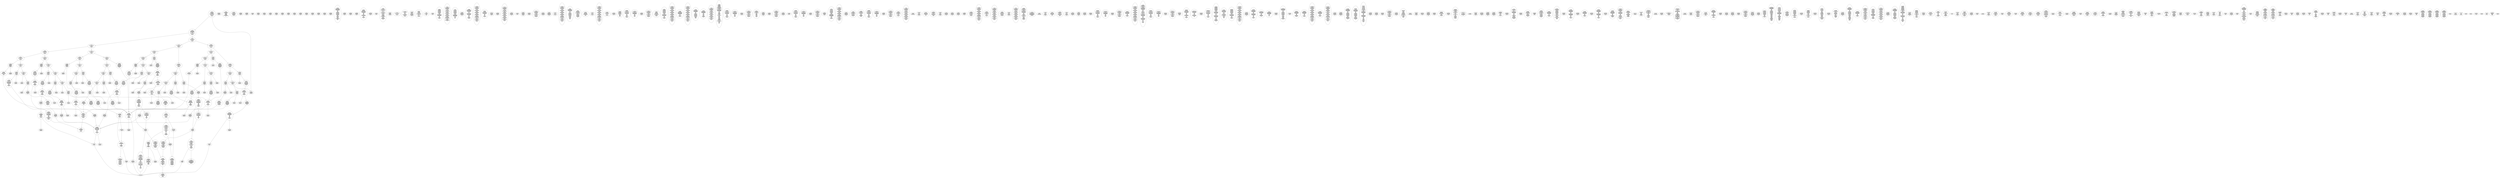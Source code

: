 /* Generated by GvGen v.1.0 (https://www.github.com/stricaud/gvgen) */

digraph G {
compound=true;
   node1 [label="[anywhere]"];
   node2 [label="# 0x0
PUSHX Data
PUSHX Data
MSTORE
PUSHX LogicData
CALLDATASIZE
LT
PUSHX Data
JUMPI
"];
   node3 [label="# 0xd
PUSHX Data
CALLDATALOAD
PUSHX BitData
SHR
PUSHX LogicData
GT
PUSHX Data
JUMPI
"];
   node4 [label="# 0x1e
PUSHX LogicData
GT
PUSHX Data
JUMPI
"];
   node5 [label="# 0x29
PUSHX LogicData
GT
PUSHX Data
JUMPI
"];
   node6 [label="# 0x34
PUSHX LogicData
EQ
PUSHX Data
JUMPI
"];
   node7 [label="# 0x3f
PUSHX LogicData
EQ
PUSHX Data
JUMPI
"];
   node8 [label="# 0x4a
PUSHX LogicData
EQ
PUSHX Data
JUMPI
"];
   node9 [label="# 0x55
PUSHX LogicData
EQ
PUSHX Data
JUMPI
"];
   node10 [label="# 0x60
PUSHX Data
REVERT
"];
   node11 [label="# 0x64
JUMPDEST
PUSHX LogicData
EQ
PUSHX Data
JUMPI
"];
   node12 [label="# 0x70
PUSHX LogicData
EQ
PUSHX Data
JUMPI
"];
   node13 [label="# 0x7b
PUSHX LogicData
EQ
PUSHX Data
JUMPI
"];
   node14 [label="# 0x86
PUSHX Data
REVERT
"];
   node15 [label="# 0x8a
JUMPDEST
PUSHX LogicData
GT
PUSHX Data
JUMPI
"];
   node16 [label="# 0x96
PUSHX LogicData
EQ
PUSHX Data
JUMPI
"];
   node17 [label="# 0xa1
PUSHX LogicData
EQ
PUSHX Data
JUMPI
"];
   node18 [label="# 0xac
PUSHX LogicData
EQ
PUSHX Data
JUMPI
"];
   node19 [label="# 0xb7
PUSHX LogicData
EQ
PUSHX Data
JUMPI
"];
   node20 [label="# 0xc2
PUSHX Data
REVERT
"];
   node21 [label="# 0xc6
JUMPDEST
PUSHX LogicData
EQ
PUSHX Data
JUMPI
"];
   node22 [label="# 0xd2
PUSHX LogicData
EQ
PUSHX Data
JUMPI
"];
   node23 [label="# 0xdd
PUSHX LogicData
EQ
PUSHX Data
JUMPI
"];
   node24 [label="# 0xe8
PUSHX Data
REVERT
"];
   node25 [label="# 0xec
JUMPDEST
PUSHX LogicData
GT
PUSHX Data
JUMPI
"];
   node26 [label="# 0xf8
PUSHX LogicData
GT
PUSHX Data
JUMPI
"];
   node27 [label="# 0x103
PUSHX LogicData
EQ
PUSHX Data
JUMPI
"];
   node28 [label="# 0x10e
PUSHX LogicData
EQ
PUSHX Data
JUMPI
"];
   node29 [label="# 0x119
PUSHX LogicData
EQ
PUSHX Data
JUMPI
"];
   node30 [label="# 0x124
PUSHX LogicData
EQ
PUSHX Data
JUMPI
"];
   node31 [label="# 0x12f
PUSHX Data
REVERT
"];
   node32 [label="# 0x133
JUMPDEST
PUSHX LogicData
EQ
PUSHX Data
JUMPI
"];
   node33 [label="# 0x13f
PUSHX LogicData
EQ
PUSHX Data
JUMPI
"];
   node34 [label="# 0x14a
PUSHX LogicData
EQ
PUSHX Data
JUMPI
"];
   node35 [label="# 0x155
PUSHX Data
REVERT
"];
   node36 [label="# 0x159
JUMPDEST
PUSHX LogicData
GT
PUSHX Data
JUMPI
"];
   node37 [label="# 0x165
PUSHX LogicData
EQ
PUSHX Data
JUMPI
"];
   node38 [label="# 0x170
PUSHX LogicData
EQ
PUSHX Data
JUMPI
"];
   node39 [label="# 0x17b
PUSHX LogicData
EQ
PUSHX Data
JUMPI
"];
   node40 [label="# 0x186
PUSHX LogicData
EQ
PUSHX Data
JUMPI
"];
   node41 [label="# 0x191
PUSHX Data
REVERT
"];
   node42 [label="# 0x195
JUMPDEST
PUSHX LogicData
EQ
PUSHX Data
JUMPI
"];
   node43 [label="# 0x1a1
PUSHX LogicData
EQ
PUSHX Data
JUMPI
"];
   node44 [label="# 0x1ac
PUSHX LogicData
EQ
PUSHX Data
JUMPI
"];
   node45 [label="# 0x1b7
JUMPDEST
PUSHX Data
REVERT
"];
   node46 [label="# 0x1bc
JUMPDEST
CALLVALUE
ISZERO
PUSHX Data
JUMPI
"];
   node47 [label="# 0x1c4
PUSHX Data
REVERT
"];
   node48 [label="# 0x1c8
JUMPDEST
PUSHX Data
PUSHX Data
CALLDATASIZE
PUSHX Data
PUSHX Data
JUMP
"];
   node49 [label="# 0x1d7
JUMPDEST
PUSHX Data
JUMP
"];
   node50 [label="# 0x1dc
JUMPDEST
PUSHX MemData
MLOAD
ISZERO
ISZERO
MSTORE
PUSHX ArithData
ADD
"];
   node51 [label="# 0x1e8
JUMPDEST
PUSHX MemData
MLOAD
SUB
RETURN
"];
   node52 [label="# 0x1f1
JUMPDEST
CALLVALUE
ISZERO
PUSHX Data
JUMPI
"];
   node53 [label="# 0x1f9
PUSHX Data
REVERT
"];
   node54 [label="# 0x1fd
JUMPDEST
PUSHX Data
PUSHX Data
JUMP
"];
   node55 [label="# 0x206
JUMPDEST
PUSHX MemData
MLOAD
PUSHX Data
PUSHX Data
JUMP
"];
   node56 [label="# 0x213
JUMPDEST
CALLVALUE
ISZERO
PUSHX Data
JUMPI
"];
   node57 [label="# 0x21b
PUSHX Data
REVERT
"];
   node58 [label="# 0x21f
JUMPDEST
PUSHX Data
PUSHX Data
CALLDATASIZE
PUSHX Data
PUSHX Data
JUMP
"];
   node59 [label="# 0x22e
JUMPDEST
PUSHX Data
JUMP
"];
   node60 [label="# 0x233
JUMPDEST
PUSHX MemData
MLOAD
PUSHX ArithData
PUSHX BitData
PUSHX BitData
SHL
SUB
AND
MSTORE
PUSHX ArithData
ADD
PUSHX Data
JUMP
"];
   node61 [label="# 0x24b
JUMPDEST
CALLVALUE
ISZERO
PUSHX Data
JUMPI
"];
   node62 [label="# 0x253
PUSHX Data
REVERT
"];
   node63 [label="# 0x257
JUMPDEST
PUSHX Data
PUSHX Data
CALLDATASIZE
PUSHX Data
PUSHX Data
JUMP
"];
   node64 [label="# 0x266
JUMPDEST
PUSHX Data
JUMP
"];
   node65 [label="# 0x26b
JUMPDEST
STOP
"];
   node66 [label="# 0x26d
JUMPDEST
CALLVALUE
ISZERO
PUSHX Data
JUMPI
"];
   node67 [label="# 0x275
PUSHX Data
REVERT
"];
   node68 [label="# 0x279
JUMPDEST
PUSHX StorData
SLOAD
"];
   node69 [label="# 0x27e
JUMPDEST
PUSHX MemData
MLOAD
MSTORE
PUSHX ArithData
ADD
PUSHX Data
JUMP
"];
   node70 [label="# 0x28c
JUMPDEST
CALLVALUE
ISZERO
PUSHX Data
JUMPI
"];
   node71 [label="# 0x294
PUSHX Data
REVERT
"];
   node72 [label="# 0x298
JUMPDEST
PUSHX Data
PUSHX Data
CALLDATASIZE
PUSHX Data
PUSHX Data
JUMP
"];
   node73 [label="# 0x2a7
JUMPDEST
PUSHX Data
JUMP
"];
   node74 [label="# 0x2ac
JUMPDEST
CALLVALUE
ISZERO
PUSHX Data
JUMPI
"];
   node75 [label="# 0x2b4
PUSHX Data
REVERT
"];
   node76 [label="# 0x2b8
JUMPDEST
PUSHX Data
PUSHX Data
CALLDATASIZE
PUSHX Data
PUSHX Data
JUMP
"];
   node77 [label="# 0x2c7
JUMPDEST
PUSHX Data
JUMP
"];
   node78 [label="# 0x2cc
JUMPDEST
CALLVALUE
ISZERO
PUSHX Data
JUMPI
"];
   node79 [label="# 0x2d4
PUSHX Data
REVERT
"];
   node80 [label="# 0x2d8
JUMPDEST
PUSHX Data
PUSHX Data
JUMP
"];
   node81 [label="# 0x2e1
JUMPDEST
CALLVALUE
ISZERO
PUSHX Data
JUMPI
"];
   node82 [label="# 0x2e9
PUSHX Data
REVERT
"];
   node83 [label="# 0x2ed
JUMPDEST
PUSHX Data
PUSHX Data
CALLDATASIZE
PUSHX Data
PUSHX Data
JUMP
"];
   node84 [label="# 0x2fc
JUMPDEST
PUSHX Data
JUMP
"];
   node85 [label="# 0x301
JUMPDEST
CALLVALUE
ISZERO
PUSHX Data
JUMPI
"];
   node86 [label="# 0x309
PUSHX Data
REVERT
"];
   node87 [label="# 0x30d
JUMPDEST
PUSHX Data
PUSHX Data
CALLDATASIZE
PUSHX Data
PUSHX Data
JUMP
"];
   node88 [label="# 0x31c
JUMPDEST
PUSHX Data
JUMP
"];
   node89 [label="# 0x321
JUMPDEST
CALLVALUE
ISZERO
PUSHX Data
JUMPI
"];
   node90 [label="# 0x329
PUSHX Data
REVERT
"];
   node91 [label="# 0x32d
JUMPDEST
PUSHX Data
PUSHX Data
CALLDATASIZE
PUSHX Data
PUSHX Data
JUMP
"];
   node92 [label="# 0x33c
JUMPDEST
PUSHX Data
JUMP
"];
   node93 [label="# 0x341
JUMPDEST
CALLVALUE
ISZERO
PUSHX Data
JUMPI
"];
   node94 [label="# 0x349
PUSHX Data
REVERT
"];
   node95 [label="# 0x34d
JUMPDEST
PUSHX Data
PUSHX Data
CALLDATASIZE
PUSHX Data
PUSHX Data
JUMP
"];
   node96 [label="# 0x35c
JUMPDEST
PUSHX Data
JUMP
"];
   node97 [label="# 0x361
JUMPDEST
CALLVALUE
ISZERO
PUSHX Data
JUMPI
"];
   node98 [label="# 0x369
PUSHX Data
REVERT
"];
   node99 [label="# 0x36d
JUMPDEST
PUSHX Data
PUSHX Data
CALLDATASIZE
PUSHX Data
PUSHX Data
JUMP
"];
   node100 [label="# 0x37c
JUMPDEST
PUSHX Data
JUMP
"];
   node101 [label="# 0x381
JUMPDEST
CALLVALUE
ISZERO
PUSHX Data
JUMPI
"];
   node102 [label="# 0x389
PUSHX Data
REVERT
"];
   node103 [label="# 0x38d
JUMPDEST
PUSHX Data
PUSHX Data
JUMP
"];
   node104 [label="# 0x396
JUMPDEST
CALLVALUE
ISZERO
PUSHX Data
JUMPI
"];
   node105 [label="# 0x39e
PUSHX Data
REVERT
"];
   node106 [label="# 0x3a2
JUMPDEST
PUSHX Data
PUSHX StorData
SLOAD
JUMP
"];
   node107 [label="# 0x3ac
JUMPDEST
CALLVALUE
ISZERO
PUSHX Data
JUMPI
"];
   node108 [label="# 0x3b4
PUSHX Data
REVERT
"];
   node109 [label="# 0x3b8
JUMPDEST
PUSHX StorData
SLOAD
PUSHX ArithData
PUSHX BitData
PUSHX BitData
SHL
SUB
AND
PUSHX Data
JUMP
"];
   node110 [label="# 0x3ca
JUMPDEST
CALLVALUE
ISZERO
PUSHX Data
JUMPI
"];
   node111 [label="# 0x3d2
PUSHX Data
REVERT
"];
   node112 [label="# 0x3d6
JUMPDEST
PUSHX Data
PUSHX Data
JUMP
"];
   node113 [label="# 0x3df
JUMPDEST
CALLVALUE
ISZERO
PUSHX Data
JUMPI
"];
   node114 [label="# 0x3e7
PUSHX Data
REVERT
"];
   node115 [label="# 0x3eb
JUMPDEST
PUSHX Data
PUSHX Data
CALLDATASIZE
PUSHX Data
PUSHX Data
JUMP
"];
   node116 [label="# 0x3fa
JUMPDEST
PUSHX Data
JUMP
"];
   node117 [label="# 0x3ff
JUMPDEST
CALLVALUE
ISZERO
PUSHX Data
JUMPI
"];
   node118 [label="# 0x407
PUSHX Data
REVERT
"];
   node119 [label="# 0x40b
JUMPDEST
PUSHX Data
PUSHX Data
CALLDATASIZE
PUSHX Data
PUSHX Data
JUMP
"];
   node120 [label="# 0x41a
JUMPDEST
PUSHX Data
JUMP
"];
   node121 [label="# 0x41f
JUMPDEST
CALLVALUE
ISZERO
PUSHX Data
JUMPI
"];
   node122 [label="# 0x427
PUSHX Data
REVERT
"];
   node123 [label="# 0x42b
JUMPDEST
PUSHX Data
PUSHX Data
CALLDATASIZE
PUSHX Data
PUSHX Data
JUMP
"];
   node124 [label="# 0x43a
JUMPDEST
PUSHX Data
JUMP
"];
   node125 [label="# 0x43f
JUMPDEST
CALLVALUE
ISZERO
PUSHX Data
JUMPI
"];
   node126 [label="# 0x447
PUSHX Data
REVERT
"];
   node127 [label="# 0x44b
JUMPDEST
PUSHX Data
PUSHX Data
CALLDATASIZE
PUSHX Data
PUSHX Data
JUMP
"];
   node128 [label="# 0x45a
JUMPDEST
PUSHX Data
JUMP
"];
   node129 [label="# 0x45f
JUMPDEST
CALLVALUE
ISZERO
PUSHX Data
JUMPI
"];
   node130 [label="# 0x467
PUSHX Data
REVERT
"];
   node131 [label="# 0x46b
JUMPDEST
PUSHX Data
PUSHX Data
CALLDATASIZE
PUSHX Data
PUSHX Data
JUMP
"];
   node132 [label="# 0x47a
JUMPDEST
PUSHX Data
JUMP
"];
   node133 [label="# 0x47f
JUMPDEST
CALLVALUE
ISZERO
PUSHX Data
JUMPI
"];
   node134 [label="# 0x487
PUSHX Data
REVERT
"];
   node135 [label="# 0x48b
JUMPDEST
PUSHX Data
PUSHX Data
CALLDATASIZE
PUSHX Data
PUSHX Data
JUMP
"];
   node136 [label="# 0x49a
JUMPDEST
PUSHX Data
JUMP
"];
   node137 [label="# 0x49f
JUMPDEST
CALLVALUE
ISZERO
PUSHX Data
JUMPI
"];
   node138 [label="# 0x4a7
PUSHX Data
REVERT
"];
   node139 [label="# 0x4ab
JUMPDEST
PUSHX Data
PUSHX Data
CALLDATASIZE
PUSHX Data
PUSHX Data
JUMP
"];
   node140 [label="# 0x4ba
JUMPDEST
PUSHX ArithData
PUSHX BitData
PUSHX BitData
SHL
SUB
AND
PUSHX Data
MSTORE
PUSHX Data
PUSHX Data
MSTORE
PUSHX Data
SHA3
AND
MSTORE
MSTORE
SHA3
SLOAD
PUSHX BitData
AND
JUMP
"];
   node141 [label="# 0x4e8
JUMPDEST
PUSHX Data
PUSHX Data
CALLDATASIZE
PUSHX Data
PUSHX Data
JUMP
"];
   node142 [label="# 0x4f6
JUMPDEST
PUSHX Data
JUMP
"];
   node143 [label="# 0x4fb
JUMPDEST
CALLVALUE
ISZERO
PUSHX Data
JUMPI
"];
   node144 [label="# 0x503
PUSHX Data
REVERT
"];
   node145 [label="# 0x507
JUMPDEST
PUSHX Data
PUSHX Data
CALLDATASIZE
PUSHX Data
PUSHX Data
JUMP
"];
   node146 [label="# 0x516
JUMPDEST
PUSHX Data
JUMP
"];
   node147 [label="# 0x51b
JUMPDEST
CALLVALUE
ISZERO
PUSHX Data
JUMPI
"];
   node148 [label="# 0x523
PUSHX Data
REVERT
"];
   node149 [label="# 0x527
JUMPDEST
PUSHX Data
PUSHX Data
CALLDATASIZE
PUSHX Data
PUSHX Data
JUMP
"];
   node150 [label="# 0x536
JUMPDEST
PUSHX Data
JUMP
"];
   node151 [label="# 0x53b
JUMPDEST
CALLVALUE
ISZERO
PUSHX Data
JUMPI
"];
   node152 [label="# 0x543
PUSHX Data
REVERT
"];
   node153 [label="# 0x547
JUMPDEST
PUSHX Data
PUSHX StorData
SLOAD
JUMP
"];
   node154 [label="# 0x551
JUMPDEST
PUSHX Data
PUSHX ArithData
PUSHX BitData
PUSHX BitData
SHL
SUB
NOT
AND
PUSHX BitData
PUSHX BitData
SHL
EQ
PUSHX Data
JUMPI
"];
   node155 [label="# 0x56d
PUSHX Data
PUSHX Data
JUMP
"];
   node156 [label="# 0x576
JUMPDEST
JUMP
"];
   node157 [label="# 0x57c
JUMPDEST
PUSHX Data
PUSHX StorData
SLOAD
PUSHX Data
PUSHX Data
JUMP
"];
   node158 [label="# 0x58b
JUMPDEST
PUSHX ArithData
ADD
PUSHX ArithData
DIV
MUL
PUSHX ArithData
ADD
PUSHX MemData
MLOAD
ADD
PUSHX Data
MSTORE
MSTORE
PUSHX ArithData
ADD
SLOAD
PUSHX Data
PUSHX Data
JUMP
"];
   node159 [label="# 0x5b7
JUMPDEST
ISZERO
PUSHX Data
JUMPI
"];
   node160 [label="# 0x5be
PUSHX LogicData
LT
PUSHX Data
JUMPI
"];
   node161 [label="# 0x5c6
PUSHX ArithData
SLOAD
DIV
MUL
MSTORE
PUSHX ArithData
ADD
PUSHX Data
JUMP
"];
   node162 [label="# 0x5d9
JUMPDEST
ADD
PUSHX Data
MSTORE
PUSHX Data
PUSHX Data
SHA3
"];
   node163 [label="# 0x5e7
JUMPDEST
SLOAD
MSTORE
PUSHX ArithData
ADD
PUSHX ArithData
ADD
GT
PUSHX Data
JUMPI
"];
   node164 [label="# 0x5fb
SUB
PUSHX BitData
AND
ADD
"];
   node165 [label="# 0x604
JUMPDEST
JUMP
"];
   node166 [label="# 0x60e
JUMPDEST
PUSHX Data
MSTORE
PUSHX Data
PUSHX Data
MSTORE
PUSHX Data
SHA3
SLOAD
PUSHX ArithData
PUSHX BitData
PUSHX BitData
SHL
SUB
AND
PUSHX Data
JUMPI
"];
   node167 [label="# 0x62b
PUSHX MemData
MLOAD
PUSHX BitData
PUSHX BitData
SHL
MSTORE
PUSHX Data
PUSHX ArithData
ADD
MSTORE
PUSHX Data
PUSHX ArithData
ADD
MSTORE
PUSHX Data
PUSHX ArithData
ADD
MSTORE
PUSHX BitData
PUSHX BitData
SHL
PUSHX ArithData
ADD
MSTORE
PUSHX ArithData
ADD
"];
   node168 [label="# 0x683
JUMPDEST
PUSHX MemData
MLOAD
SUB
REVERT
"];
   node169 [label="# 0x68c
JUMPDEST
PUSHX Data
MSTORE
PUSHX Data
PUSHX Data
MSTORE
PUSHX Data
SHA3
SLOAD
PUSHX ArithData
PUSHX BitData
PUSHX BitData
SHL
SUB
AND
JUMP
"];
   node170 [label="# 0x6a8
JUMPDEST
PUSHX Data
PUSHX Data
PUSHX Data
JUMP
"];
   node171 [label="# 0x6b3
JUMPDEST
PUSHX ArithData
PUSHX BitData
PUSHX BitData
SHL
SUB
AND
PUSHX ArithData
PUSHX BitData
PUSHX BitData
SHL
SUB
AND
EQ
ISZERO
PUSHX Data
JUMPI
"];
   node172 [label="# 0x6d0
PUSHX MemData
MLOAD
PUSHX BitData
PUSHX BitData
SHL
MSTORE
PUSHX Data
PUSHX ArithData
ADD
MSTORE
PUSHX Data
PUSHX ArithData
ADD
MSTORE
PUSHX Data
PUSHX ArithData
ADD
MSTORE
PUSHX BitData
PUSHX BitData
SHL
PUSHX ArithData
ADD
MSTORE
PUSHX ArithData
ADD
PUSHX Data
JUMP
"];
   node173 [label="# 0x721
JUMPDEST
CALLER
PUSHX ArithData
PUSHX BitData
PUSHX BitData
SHL
SUB
AND
EQ
PUSHX Data
JUMPI
"];
   node174 [label="# 0x733
PUSHX Data
CALLER
PUSHX Data
JUMP
"];
   node175 [label="# 0x73d
JUMPDEST
PUSHX Data
JUMPI
"];
   node176 [label="# 0x742
PUSHX MemData
MLOAD
PUSHX BitData
PUSHX BitData
SHL
MSTORE
PUSHX Data
PUSHX ArithData
ADD
MSTORE
PUSHX Data
PUSHX ArithData
ADD
MSTORE
PUSHX Data
PUSHX ArithData
ADD
MSTORE
PUSHX Data
PUSHX ArithData
ADD
MSTORE
PUSHX ArithData
ADD
PUSHX Data
JUMP
"];
   node177 [label="# 0x7af
JUMPDEST
PUSHX Data
PUSHX Data
JUMP
"];
   node178 [label="# 0x7b9
JUMPDEST
JUMP
"];
   node179 [label="# 0x7be
JUMPDEST
PUSHX Data
CALLER
PUSHX Data
JUMP
"];
   node180 [label="# 0x7c8
JUMPDEST
PUSHX Data
JUMPI
"];
   node181 [label="# 0x7cd
PUSHX MemData
MLOAD
PUSHX BitData
PUSHX BitData
SHL
MSTORE
PUSHX ArithData
ADD
PUSHX Data
PUSHX Data
JUMP
"];
   node182 [label="# 0x7e4
JUMPDEST
PUSHX Data
PUSHX Data
JUMP
"];
   node183 [label="# 0x7ef
JUMPDEST
PUSHX Data
PUSHX Data
PUSHX Data
JUMP
"];
   node184 [label="# 0x7fa
JUMPDEST
LT
PUSHX Data
JUMPI
"];
   node185 [label="# 0x801
PUSHX MemData
MLOAD
PUSHX BitData
PUSHX BitData
SHL
MSTORE
PUSHX Data
PUSHX ArithData
ADD
MSTORE
PUSHX Data
PUSHX ArithData
ADD
MSTORE
PUSHX Data
PUSHX ArithData
ADD
MSTORE
PUSHX BitData
PUSHX BitData
SHL
PUSHX ArithData
ADD
MSTORE
PUSHX ArithData
ADD
PUSHX Data
JUMP
"];
   node186 [label="# 0x85c
JUMPDEST
PUSHX ArithData
PUSHX BitData
PUSHX BitData
SHL
SUB
AND
PUSHX Data
MSTORE
PUSHX Data
PUSHX Data
MSTORE
PUSHX Data
SHA3
MSTORE
MSTORE
SHA3
SLOAD
JUMP
"];
   node187 [label="# 0x885
JUMPDEST
PUSHX StorData
SLOAD
PUSHX ArithData
PUSHX BitData
PUSHX BitData
SHL
SUB
AND
CALLER
EQ
PUSHX Data
JUMPI
"];
   node188 [label="# 0x899
PUSHX StorData
SLOAD
PUSHX ArithData
PUSHX BitData
PUSHX BitData
SHL
SUB
AND
CALLER
EQ
"];
   node189 [label="# 0x8a8
JUMPDEST
PUSHX Data
JUMPI
"];
   node190 [label="# 0x8ad
PUSHX MemData
MLOAD
PUSHX BitData
PUSHX BitData
SHL
MSTORE
PUSHX ArithData
ADD
PUSHX Data
PUSHX Data
JUMP
"];
   node191 [label="# 0x8c4
JUMPDEST
PUSHX MemData
MLOAD
SELFBALANCE
CALLER
ISZERO
PUSHX ArithData
MUL
PUSHX Data
CALL
ISZERO
ISZERO
PUSHX Data
JUMPI
"];
   node192 [label="# 0x8ea
RETURNDATASIZE
PUSHX Data
RETURNDATACOPY
RETURNDATASIZE
PUSHX Data
REVERT
"];
   node193 [label="# 0x8f3
JUMPDEST
JUMP
"];
   node194 [label="# 0x8f7
JUMPDEST
PUSHX Data
PUSHX MemData
MLOAD
PUSHX ArithData
ADD
PUSHX Data
MSTORE
PUSHX Data
MSTORE
PUSHX Data
JUMP
"];
   node195 [label="# 0x912
JUMPDEST
PUSHX Data
PUSHX Data
PUSHX StorData
SLOAD
JUMP
"];
   node196 [label="# 0x91d
JUMPDEST
LT
PUSHX Data
JUMPI
"];
   node197 [label="# 0x924
PUSHX MemData
MLOAD
PUSHX BitData
PUSHX BitData
SHL
MSTORE
PUSHX Data
PUSHX ArithData
ADD
MSTORE
PUSHX Data
PUSHX ArithData
ADD
MSTORE
PUSHX Data
PUSHX ArithData
ADD
MSTORE
PUSHX BitData
PUSHX BitData
SHL
PUSHX ArithData
ADD
MSTORE
PUSHX ArithData
ADD
PUSHX Data
JUMP
"];
   node198 [label="# 0x980
JUMPDEST
PUSHX StorData
SLOAD
LT
PUSHX Data
JUMPI
"];
   node199 [label="# 0x98c
PUSHX Data
PUSHX Data
JUMP
"];
   node200 [label="# 0x993
JUMPDEST
PUSHX Data
MSTORE
PUSHX Data
PUSHX Data
SHA3
ADD
SLOAD
JUMP
"];
   node201 [label="# 0x9a5
JUMPDEST
PUSHX StorData
SLOAD
PUSHX ArithData
PUSHX BitData
PUSHX BitData
SHL
SUB
AND
CALLER
EQ
PUSHX Data
JUMPI
"];
   node202 [label="# 0x9b9
PUSHX StorData
SLOAD
PUSHX ArithData
PUSHX BitData
PUSHX BitData
SHL
SUB
AND
CALLER
EQ
"];
   node203 [label="# 0x9c8
JUMPDEST
PUSHX Data
JUMPI
"];
   node204 [label="# 0x9cd
PUSHX MemData
MLOAD
PUSHX BitData
PUSHX BitData
SHL
MSTORE
PUSHX ArithData
ADD
PUSHX Data
PUSHX Data
JUMP
"];
   node205 [label="# 0x9e4
JUMPDEST
MLOAD
PUSHX Data
PUSHX Data
PUSHX ArithData
ADD
PUSHX Data
JUMP
"];
   node206 [label="# 0x9f7
JUMPDEST
PUSHX Data
MSTORE
PUSHX Data
PUSHX Data
MSTORE
PUSHX Data
SHA3
SLOAD
PUSHX ArithData
PUSHX BitData
PUSHX BitData
SHL
SUB
AND
PUSHX Data
JUMPI
"];
   node207 [label="# 0xa15
PUSHX MemData
MLOAD
PUSHX BitData
PUSHX BitData
SHL
MSTORE
PUSHX Data
PUSHX ArithData
ADD
MSTORE
PUSHX Data
PUSHX ArithData
ADD
MSTORE
PUSHX Data
PUSHX ArithData
ADD
MSTORE
PUSHX BitData
PUSHX BitData
SHL
PUSHX ArithData
ADD
MSTORE
PUSHX ArithData
ADD
PUSHX Data
JUMP
"];
   node208 [label="# 0xa6e
JUMPDEST
PUSHX Data
PUSHX ArithData
PUSHX BitData
PUSHX BitData
SHL
SUB
AND
PUSHX Data
JUMPI
"];
   node209 [label="# 0xa7f
PUSHX MemData
MLOAD
PUSHX BitData
PUSHX BitData
SHL
MSTORE
PUSHX Data
PUSHX ArithData
ADD
MSTORE
PUSHX Data
PUSHX ArithData
ADD
MSTORE
PUSHX Data
PUSHX ArithData
ADD
MSTORE
PUSHX BitData
PUSHX BitData
SHL
PUSHX ArithData
ADD
MSTORE
PUSHX ArithData
ADD
PUSHX Data
JUMP
"];
   node210 [label="# 0xad9
JUMPDEST
PUSHX ArithData
PUSHX BitData
PUSHX BitData
SHL
SUB
AND
PUSHX Data
MSTORE
PUSHX Data
PUSHX Data
MSTORE
PUSHX Data
SHA3
SLOAD
JUMP
"];
   node211 [label="# 0xaf5
JUMPDEST
PUSHX StorData
SLOAD
PUSHX ArithData
PUSHX BitData
PUSHX BitData
SHL
SUB
AND
CALLER
EQ
PUSHX Data
JUMPI
"];
   node212 [label="# 0xb09
PUSHX StorData
SLOAD
PUSHX ArithData
PUSHX BitData
PUSHX BitData
SHL
SUB
AND
CALLER
EQ
"];
   node213 [label="# 0xb18
JUMPDEST
PUSHX Data
JUMPI
"];
   node214 [label="# 0xb1d
PUSHX MemData
MLOAD
PUSHX BitData
PUSHX BitData
SHL
MSTORE
PUSHX ArithData
ADD
PUSHX Data
PUSHX Data
JUMP
"];
   node215 [label="# 0xb34
JUMPDEST
PUSHX StorData
SLOAD
PUSHX MemData
MLOAD
PUSHX Data
PUSHX ArithData
PUSHX BitData
PUSHX BitData
SHL
SUB
AND
PUSHX Data
LOGX
PUSHX StorData
SLOAD
PUSHX ArithData
PUSHX BitData
PUSHX BitData
SHL
SUB
NOT
AND
SSTORE
JUMP
"];
   node216 [label="# 0xb7e
JUMPDEST
PUSHX Data
PUSHX StorData
SLOAD
PUSHX Data
PUSHX Data
JUMP
"];
   node217 [label="# 0xb8d
JUMPDEST
PUSHX ArithData
PUSHX BitData
PUSHX BitData
SHL
SUB
AND
CALLER
EQ
ISZERO
PUSHX Data
JUMPI
"];
   node218 [label="# 0xb9f
PUSHX MemData
MLOAD
PUSHX BitData
PUSHX BitData
SHL
MSTORE
PUSHX Data
PUSHX ArithData
ADD
MSTORE
PUSHX Data
PUSHX ArithData
ADD
MSTORE
PUSHX Data
PUSHX ArithData
ADD
MSTORE
PUSHX ArithData
ADD
PUSHX Data
JUMP
"];
   node219 [label="# 0xbe6
JUMPDEST
CALLER
PUSHX Data
MSTORE
PUSHX Data
PUSHX ArithData
MSTORE
PUSHX MemData
SHA3
PUSHX ArithData
PUSHX BitData
PUSHX BitData
SHL
SUB
AND
MSTORE
MSTORE
SHA3
SLOAD
PUSHX BitData
NOT
AND
ISZERO
ISZERO
OR
SSTORE
MLOAD
MSTORE
PUSHX Data
ADD
PUSHX MemData
MLOAD
SUB
LOGX
JUMP
"];
   node220 [label="# 0xc52
JUMPDEST
PUSHX StorData
SLOAD
PUSHX ArithData
PUSHX BitData
PUSHX BitData
SHL
SUB
AND
CALLER
EQ
PUSHX Data
JUMPI
"];
   node221 [label="# 0xc66
PUSHX StorData
SLOAD
PUSHX ArithData
PUSHX BitData
PUSHX BitData
SHL
SUB
AND
CALLER
EQ
"];
   node222 [label="# 0xc75
JUMPDEST
PUSHX Data
JUMPI
"];
   node223 [label="# 0xc7a
PUSHX MemData
MLOAD
PUSHX BitData
PUSHX BitData
SHL
MSTORE
PUSHX ArithData
ADD
PUSHX Data
PUSHX Data
JUMP
"];
   node224 [label="# 0xc91
JUMPDEST
PUSHX StorData
SLOAD
PUSHX BitData
NOT
AND
ISZERO
ISZERO
OR
SSTORE
JUMP
"];
   node225 [label="# 0xca4
JUMPDEST
PUSHX Data
CALLER
PUSHX Data
JUMP
"];
   node226 [label="# 0xcae
JUMPDEST
PUSHX Data
JUMPI
"];
   node227 [label="# 0xcb3
PUSHX MemData
MLOAD
PUSHX BitData
PUSHX BitData
SHL
MSTORE
PUSHX ArithData
ADD
PUSHX Data
PUSHX Data
JUMP
"];
   node228 [label="# 0xcca
JUMPDEST
PUSHX Data
PUSHX Data
JUMP
"];
   node229 [label="# 0xcd6
JUMPDEST
JUMP
"];
   node230 [label="# 0xcdc
JUMPDEST
PUSHX StorData
SLOAD
PUSHX ArithData
PUSHX BitData
PUSHX BitData
SHL
SUB
AND
CALLER
EQ
PUSHX Data
JUMPI
"];
   node231 [label="# 0xcf0
PUSHX StorData
SLOAD
PUSHX ArithData
PUSHX BitData
PUSHX BitData
SHL
SUB
AND
CALLER
EQ
"];
   node232 [label="# 0xcff
JUMPDEST
PUSHX Data
JUMPI
"];
   node233 [label="# 0xd04
PUSHX MemData
MLOAD
PUSHX BitData
PUSHX BitData
SHL
MSTORE
PUSHX ArithData
ADD
PUSHX Data
PUSHX Data
JUMP
"];
   node234 [label="# 0xd1b
JUMPDEST
PUSHX Data
SSTORE
JUMP
"];
   node235 [label="# 0xd20
JUMPDEST
PUSHX Data
MSTORE
PUSHX Data
PUSHX Data
MSTORE
PUSHX Data
SHA3
SLOAD
PUSHX Data
PUSHX ArithData
PUSHX BitData
PUSHX BitData
SHL
SUB
AND
PUSHX Data
JUMPI
"];
   node236 [label="# 0xd40
PUSHX MemData
MLOAD
PUSHX BitData
PUSHX BitData
SHL
MSTORE
PUSHX Data
PUSHX ArithData
ADD
MSTORE
PUSHX Data
PUSHX ArithData
ADD
MSTORE
PUSHX BitData
PUSHX BitData
SHL
PUSHX ArithData
ADD
MSTORE
PUSHX ArithData
ADD
PUSHX Data
JUMP
"];
   node237 [label="# 0xd7e
JUMPDEST
PUSHX Data
PUSHX Data
PUSHX Data
JUMP
"];
   node238 [label="# 0xd89
JUMPDEST
PUSHX MemData
MLOAD
PUSHX ArithData
ADD
PUSHX Data
PUSHX Data
JUMP
"];
   node239 [label="# 0xd9a
JUMPDEST
PUSHX MemData
MLOAD
PUSHX ArithData
SUB
SUB
MSTORE
PUSHX Data
MSTORE
JUMP
"];
   node240 [label="# 0xdb0
JUMPDEST
PUSHX StorData
SLOAD
PUSHX ArithData
PUSHX BitData
PUSHX BitData
SHL
SUB
AND
CALLER
EQ
PUSHX Data
JUMPI
"];
   node241 [label="# 0xdc4
PUSHX StorData
SLOAD
PUSHX ArithData
PUSHX BitData
PUSHX BitData
SHL
SUB
AND
CALLER
EQ
"];
   node242 [label="# 0xdd3
JUMPDEST
PUSHX Data
JUMPI
"];
   node243 [label="# 0xdd8
PUSHX MemData
MLOAD
PUSHX BitData
PUSHX BitData
SHL
MSTORE
PUSHX ArithData
ADD
PUSHX Data
PUSHX Data
JUMP
"];
   node244 [label="# 0xdef
JUMPDEST
PUSHX StorData
SLOAD
PUSHX StorData
SLOAD
LT
PUSHX Data
JUMPI
"];
   node245 [label="# 0xdfb
PUSHX MemData
MLOAD
PUSHX BitData
PUSHX BitData
SHL
MSTORE
PUSHX Data
PUSHX ArithData
ADD
MSTORE
PUSHX Data
PUSHX ArithData
ADD
MSTORE
PUSHX Data
PUSHX ArithData
ADD
MSTORE
PUSHX ArithData
ADD
PUSHX Data
JUMP
"];
   node246 [label="# 0xe42
JUMPDEST
PUSHX Data
"];
   node247 [label="# 0xe45
JUMPDEST
LT
ISZERO
PUSHX Data
JUMPI
"];
   node248 [label="# 0xe4e
PUSHX Data
PUSHX Data
PUSHX StorData
SLOAD
JUMP
"];
   node249 [label="# 0xe58
JUMPDEST
PUSHX StorData
SLOAD
PUSHX Data
PUSHX StorData
SLOAD
JUMP
"];
   node250 [label="# 0xe66
JUMPDEST
LT
ISZERO
PUSHX Data
JUMPI
"];
   node251 [label="# 0xe6d
PUSHX Data
PUSHX Data
PUSHX Data
JUMP
"];
   node252 [label="# 0xe76
JUMPDEST
PUSHX Data
PUSHX Data
JUMP
"];
   node253 [label="# 0xe80
JUMPDEST
PUSHX Data
PUSHX Data
JUMP
"];
   node254 [label="# 0xe8b
JUMPDEST
PUSHX Data
JUMP
"];
   node255 [label="# 0xe93
JUMPDEST
PUSHX StorData
SLOAD
PUSHX BitData
AND
PUSHX Data
JUMPI
"];
   node256 [label="# 0xe9e
PUSHX MemData
MLOAD
PUSHX BitData
PUSHX BitData
SHL
MSTORE
PUSHX Data
PUSHX ArithData
ADD
MSTORE
PUSHX Data
PUSHX ArithData
ADD
MSTORE
PUSHX BitData
PUSHX BitData
SHL
PUSHX ArithData
ADD
MSTORE
PUSHX ArithData
ADD
PUSHX Data
JUMP
"];
   node257 [label="# 0xede
JUMPDEST
PUSHX StorData
SLOAD
PUSHX StorData
SLOAD
LT
PUSHX Data
JUMPI
"];
   node258 [label="# 0xeea
PUSHX MemData
MLOAD
PUSHX BitData
PUSHX BitData
SHL
MSTORE
PUSHX Data
PUSHX ArithData
ADD
MSTORE
PUSHX Data
PUSHX ArithData
ADD
MSTORE
PUSHX Data
PUSHX ArithData
ADD
MSTORE
PUSHX ArithData
ADD
PUSHX Data
JUMP
"];
   node259 [label="# 0xf31
JUMPDEST
CALLVALUE
PUSHX StorData
SLOAD
PUSHX Data
PUSHX Data
JUMP
"];
   node260 [label="# 0xf40
JUMPDEST
GT
ISZERO
PUSHX Data
JUMPI
"];
   node261 [label="# 0xf47
PUSHX MemData
MLOAD
PUSHX BitData
PUSHX BitData
SHL
MSTORE
PUSHX Data
PUSHX ArithData
ADD
MSTORE
PUSHX Data
PUSHX ArithData
ADD
MSTORE
PUSHX Data
PUSHX ArithData
ADD
MSTORE
PUSHX ArithData
ADD
PUSHX Data
JUMP
"];
   node262 [label="# 0xf8e
JUMPDEST
PUSHX StorData
SLOAD
PUSHX MemData
MLOAD
PUSHX ArithData
PUSHX BitData
PUSHX BitData
SHL
SUB
AND
CALLVALUE
ISZERO
PUSHX ArithData
MUL
PUSHX Data
CALL
ISZERO
ISZERO
PUSHX Data
JUMPI
"];
   node263 [label="# 0xfbe
RETURNDATASIZE
PUSHX Data
RETURNDATACOPY
RETURNDATASIZE
PUSHX Data
REVERT
"];
   node264 [label="# 0xfc7
JUMPDEST
PUSHX Data
"];
   node265 [label="# 0xfcb
JUMPDEST
LT
ISZERO
PUSHX Data
JUMPI
"];
   node266 [label="# 0xfd4
PUSHX Data
PUSHX Data
PUSHX StorData
SLOAD
JUMP
"];
   node267 [label="# 0xfde
JUMPDEST
PUSHX StorData
SLOAD
PUSHX Data
PUSHX StorData
SLOAD
JUMP
"];
   node268 [label="# 0xfec
JUMPDEST
LT
ISZERO
PUSHX Data
JUMPI
"];
   node269 [label="# 0xff3
PUSHX Data
PUSHX Data
PUSHX Data
JUMP
"];
   node270 [label="# 0xffc
JUMPDEST
PUSHX Data
CALLER
PUSHX Data
JUMP
"];
   node271 [label="# 0x1006
JUMPDEST
PUSHX Data
PUSHX Data
JUMP
"];
   node272 [label="# 0x1011
JUMPDEST
PUSHX Data
JUMP
"];
   node273 [label="# 0x1019
JUMPDEST
PUSHX StorData
SLOAD
PUSHX ArithData
PUSHX BitData
PUSHX BitData
SHL
SUB
AND
CALLER
EQ
PUSHX Data
JUMPI
"];
   node274 [label="# 0x102d
PUSHX StorData
SLOAD
PUSHX ArithData
PUSHX BitData
PUSHX BitData
SHL
SUB
AND
CALLER
EQ
"];
   node275 [label="# 0x103c
JUMPDEST
PUSHX Data
JUMPI
"];
   node276 [label="# 0x1041
PUSHX MemData
MLOAD
PUSHX BitData
PUSHX BitData
SHL
MSTORE
PUSHX ArithData
ADD
PUSHX Data
PUSHX Data
JUMP
"];
   node277 [label="# 0x1058
JUMPDEST
PUSHX ArithData
PUSHX BitData
PUSHX BitData
SHL
SUB
AND
PUSHX Data
JUMPI
"];
   node278 [label="# 0x1067
PUSHX MemData
MLOAD
PUSHX BitData
PUSHX BitData
SHL
MSTORE
PUSHX Data
PUSHX ArithData
ADD
MSTORE
PUSHX Data
PUSHX ArithData
ADD
MSTORE
PUSHX Data
PUSHX ArithData
ADD
MSTORE
PUSHX BitData
PUSHX BitData
SHL
PUSHX ArithData
ADD
MSTORE
PUSHX ArithData
ADD
PUSHX Data
JUMP
"];
   node279 [label="# 0x10bd
JUMPDEST
PUSHX StorData
SLOAD
PUSHX MemData
MLOAD
PUSHX ArithData
PUSHX BitData
PUSHX BitData
SHL
SUB
AND
AND
PUSHX Data
PUSHX Data
LOGX
PUSHX StorData
SLOAD
PUSHX ArithData
PUSHX BitData
PUSHX BitData
SHL
SUB
NOT
AND
PUSHX ArithData
PUSHX BitData
PUSHX BitData
SHL
SUB
AND
OR
SSTORE
JUMP
"];
   node280 [label="# 0x1119
JUMPDEST
PUSHX StorData
SLOAD
PUSHX ArithData
PUSHX BitData
PUSHX BitData
SHL
SUB
AND
CALLER
EQ
PUSHX Data
JUMPI
"];
   node281 [label="# 0x112d
PUSHX StorData
SLOAD
PUSHX ArithData
PUSHX BitData
PUSHX BitData
SHL
SUB
AND
CALLER
EQ
"];
   node282 [label="# 0x113c
JUMPDEST
PUSHX Data
JUMPI
"];
   node283 [label="# 0x1141
PUSHX MemData
MLOAD
PUSHX BitData
PUSHX BitData
SHL
MSTORE
PUSHX ArithData
ADD
PUSHX Data
PUSHX Data
JUMP
"];
   node284 [label="# 0x1158
JUMPDEST
PUSHX Data
SSTORE
JUMP
"];
   node285 [label="# 0x115d
JUMPDEST
PUSHX Data
PUSHX ArithData
PUSHX BitData
PUSHX BitData
SHL
SUB
NOT
AND
PUSHX BitData
PUSHX BitData
SHL
EQ
PUSHX Data
JUMPI
"];
   node286 [label="# 0x1179
PUSHX ArithData
PUSHX BitData
PUSHX BitData
SHL
SUB
NOT
AND
PUSHX BitData
PUSHX BitData
SHL
EQ
"];
   node287 [label="# 0x118e
JUMPDEST
PUSHX Data
JUMPI
"];
   node288 [label="# 0x1194
PUSHX BitData
PUSHX BitData
SHL
PUSHX ArithData
PUSHX BitData
PUSHX BitData
SHL
SUB
NOT
AND
EQ
PUSHX Data
JUMP
"];
   node289 [label="# 0x11ad
JUMPDEST
PUSHX Data
MSTORE
PUSHX Data
PUSHX Data
MSTORE
PUSHX Data
SHA3
SLOAD
PUSHX ArithData
PUSHX BitData
PUSHX BitData
SHL
SUB
NOT
AND
PUSHX ArithData
PUSHX BitData
PUSHX BitData
SHL
SUB
AND
OR
SSTORE
PUSHX Data
PUSHX Data
JUMP
"];
   node290 [label="# 0x11e2
JUMPDEST
PUSHX ArithData
PUSHX BitData
PUSHX BitData
SHL
SUB
AND
PUSHX Data
PUSHX MemData
MLOAD
PUSHX MemData
MLOAD
SUB
LOGX
JUMP
"];
   node291 [label="# 0x121b
JUMPDEST
PUSHX Data
MSTORE
PUSHX Data
PUSHX Data
MSTORE
PUSHX Data
SHA3
SLOAD
PUSHX ArithData
PUSHX BitData
PUSHX BitData
SHL
SUB
AND
PUSHX Data
JUMPI
"];
   node292 [label="# 0x1238
PUSHX MemData
MLOAD
PUSHX BitData
PUSHX BitData
SHL
MSTORE
PUSHX Data
PUSHX ArithData
ADD
MSTORE
PUSHX Data
PUSHX ArithData
ADD
MSTORE
PUSHX Data
PUSHX ArithData
ADD
MSTORE
PUSHX BitData
PUSHX BitData
SHL
PUSHX ArithData
ADD
MSTORE
PUSHX ArithData
ADD
PUSHX Data
JUMP
"];
   node293 [label="# 0x1294
JUMPDEST
PUSHX Data
PUSHX Data
PUSHX Data
JUMP
"];
   node294 [label="# 0x129f
JUMPDEST
PUSHX ArithData
PUSHX BitData
PUSHX BitData
SHL
SUB
AND
PUSHX ArithData
PUSHX BitData
PUSHX BitData
SHL
SUB
AND
EQ
PUSHX Data
JUMPI
"];
   node295 [label="# 0x12bc
PUSHX ArithData
PUSHX BitData
PUSHX BitData
SHL
SUB
AND
PUSHX Data
PUSHX Data
JUMP
"];
   node296 [label="# 0x12cf
JUMPDEST
PUSHX ArithData
PUSHX BitData
PUSHX BitData
SHL
SUB
AND
EQ
"];
   node297 [label="# 0x12da
JUMPDEST
PUSHX Data
JUMPI
"];
   node298 [label="# 0x12e0
PUSHX ArithData
PUSHX BitData
PUSHX BitData
SHL
SUB
AND
PUSHX Data
MSTORE
PUSHX Data
PUSHX Data
MSTORE
PUSHX Data
SHA3
AND
MSTORE
MSTORE
SHA3
SLOAD
PUSHX BitData
AND
"];
   node299 [label="# 0x130a
JUMPDEST
JUMP
"];
   node300 [label="# 0x1312
JUMPDEST
PUSHX ArithData
PUSHX BitData
PUSHX BitData
SHL
SUB
AND
PUSHX Data
PUSHX Data
JUMP
"];
   node301 [label="# 0x1325
JUMPDEST
PUSHX ArithData
PUSHX BitData
PUSHX BitData
SHL
SUB
AND
EQ
PUSHX Data
JUMPI
"];
   node302 [label="# 0x1334
PUSHX MemData
MLOAD
PUSHX BitData
PUSHX BitData
SHL
MSTORE
PUSHX Data
PUSHX ArithData
ADD
MSTORE
PUSHX Data
PUSHX ArithData
ADD
MSTORE
PUSHX Data
PUSHX ArithData
ADD
MSTORE
PUSHX BitData
PUSHX BitData
SHL
PUSHX ArithData
ADD
MSTORE
PUSHX ArithData
ADD
PUSHX Data
JUMP
"];
   node303 [label="# 0x138d
JUMPDEST
PUSHX ArithData
PUSHX BitData
PUSHX BitData
SHL
SUB
AND
PUSHX Data
JUMPI
"];
   node304 [label="# 0x139c
PUSHX MemData
MLOAD
PUSHX BitData
PUSHX BitData
SHL
MSTORE
PUSHX Data
PUSHX ArithData
ADD
MSTORE
PUSHX ArithData
ADD
MSTORE
PUSHX Data
PUSHX ArithData
ADD
MSTORE
PUSHX BitData
PUSHX BitData
SHL
PUSHX ArithData
ADD
MSTORE
PUSHX ArithData
ADD
PUSHX Data
JUMP
"];
   node305 [label="# 0x13ef
JUMPDEST
PUSHX Data
PUSHX Data
JUMP
"];
   node306 [label="# 0x13fa
JUMPDEST
PUSHX Data
PUSHX Data
PUSHX Data
JUMP
"];
   node307 [label="# 0x1405
JUMPDEST
PUSHX ArithData
PUSHX BitData
PUSHX BitData
SHL
SUB
AND
PUSHX Data
MSTORE
PUSHX Data
PUSHX Data
MSTORE
PUSHX Data
SHA3
SLOAD
PUSHX Data
PUSHX Data
PUSHX Data
JUMP
"];
   node308 [label="# 0x142e
JUMPDEST
SSTORE
PUSHX ArithData
PUSHX BitData
PUSHX BitData
SHL
SUB
AND
PUSHX Data
MSTORE
PUSHX Data
PUSHX Data
MSTORE
PUSHX Data
SHA3
SLOAD
PUSHX Data
PUSHX Data
PUSHX Data
JUMP
"];
   node309 [label="# 0x145c
JUMPDEST
SSTORE
PUSHX Data
MSTORE
PUSHX Data
PUSHX Data
MSTORE
PUSHX MemData
SHA3
SLOAD
PUSHX ArithData
PUSHX BitData
PUSHX BitData
SHL
SUB
NOT
AND
PUSHX ArithData
PUSHX BitData
PUSHX BitData
SHL
SUB
AND
OR
SSTORE
MLOAD
AND
PUSHX Data
LOGX
JUMP
"];
   node310 [label="# 0x14bd
JUMPDEST
PUSHX Data
PUSHX Data
JUMP
"];
   node311 [label="# 0x14c8
JUMPDEST
PUSHX Data
PUSHX Data
JUMP
"];
   node312 [label="# 0x14d4
JUMPDEST
PUSHX Data
JUMPI
"];
   node313 [label="# 0x14d9
PUSHX MemData
MLOAD
PUSHX BitData
PUSHX BitData
SHL
MSTORE
PUSHX ArithData
ADD
PUSHX Data
PUSHX Data
JUMP
"];
   node314 [label="# 0x14f0
JUMPDEST
PUSHX Data
PUSHX Data
JUMPI
"];
   node315 [label="# 0x14f8
PUSHX Data
MLOAD
ADD
MSTORE
PUSHX Data
MSTORE
PUSHX BitData
PUSHX BitData
SHL
PUSHX ArithData
ADD
MSTORE
JUMP
"];
   node316 [label="# 0x1514
JUMPDEST
PUSHX Data
"];
   node317 [label="# 0x1518
JUMPDEST
ISZERO
PUSHX Data
JUMPI
"];
   node318 [label="# 0x151f
PUSHX Data
PUSHX Data
JUMP
"];
   node319 [label="# 0x1528
JUMPDEST
PUSHX Data
PUSHX Data
PUSHX Data
JUMP
"];
   node320 [label="# 0x1537
JUMPDEST
PUSHX Data
JUMP
"];
   node321 [label="# 0x153e
JUMPDEST
PUSHX Data
PUSHX LogicData
GT
ISZERO
PUSHX Data
JUMPI
"];
   node322 [label="# 0x1552
PUSHX Data
PUSHX Data
JUMP
"];
   node323 [label="# 0x1559
JUMPDEST
PUSHX MemData
MLOAD
MSTORE
PUSHX ArithData
ADD
PUSHX BitData
NOT
AND
PUSHX ArithData
ADD
ADD
PUSHX Data
MSTORE
ISZERO
PUSHX Data
JUMPI
"];
   node324 [label="# 0x1577
PUSHX ArithData
ADD
CALLDATASIZE
CALLDATACOPY
ADD
"];
   node325 [label="# 0x1583
JUMPDEST
"];
   node326 [label="# 0x1587
JUMPDEST
ISZERO
PUSHX Data
JUMPI
"];
   node327 [label="# 0x158e
PUSHX Data
PUSHX Data
PUSHX Data
JUMP
"];
   node328 [label="# 0x1598
JUMPDEST
PUSHX Data
PUSHX Data
PUSHX Data
JUMP
"];
   node329 [label="# 0x15a5
JUMPDEST
PUSHX Data
PUSHX Data
PUSHX Data
JUMP
"];
   node330 [label="# 0x15b0
JUMPDEST
PUSHX BitData
SHL
MLOAD
LT
PUSHX Data
JUMPI
"];
   node331 [label="# 0x15be
PUSHX Data
PUSHX Data
JUMP
"];
   node332 [label="# 0x15c5
JUMPDEST
PUSHX ArithData
ADD
ADD
PUSHX ArithData
PUSHX BitData
PUSHX BitData
SHL
SUB
NOT
AND
PUSHX BitData
BYTE
MSTORE8
PUSHX Data
PUSHX Data
PUSHX Data
JUMP
"];
   node333 [label="# 0x15e7
JUMPDEST
PUSHX Data
JUMP
"];
   node334 [label="# 0x15ee
JUMPDEST
PUSHX Data
PUSHX ArithData
ADD
PUSHX Data
SLOAD
PUSHX Data
PUSHX Data
JUMP
"];
   node335 [label="# 0x1603
JUMPDEST
SSTORE
JUMP
"];
   node336 [label="# 0x160b
JUMPDEST
PUSHX Data
PUSHX MemData
MLOAD
PUSHX ArithData
ADD
PUSHX Data
MSTORE
PUSHX Data
MSTORE
PUSHX Data
JUMP
"];
   node337 [label="# 0x1625
JUMPDEST
PUSHX ArithData
PUSHX BitData
PUSHX BitData
SHL
SUB
AND
PUSHX Data
JUMPI
"];
   node338 [label="# 0x1634
PUSHX Data
PUSHX StorData
SLOAD
PUSHX Data
MSTORE
PUSHX Data
PUSHX Data
MSTORE
PUSHX Data
SHA3
SSTORE
PUSHX ArithData
ADD
SSTORE
MSTORE
PUSHX ArithData
ADD
SSTORE
JUMP
"];
   node339 [label="# 0x167b
JUMPDEST
PUSHX Data
JUMP
"];
   node340 [label="# 0x1680
JUMPDEST
PUSHX ArithData
PUSHX BitData
PUSHX BitData
SHL
SUB
AND
PUSHX ArithData
PUSHX BitData
PUSHX BitData
SHL
SUB
AND
EQ
PUSHX Data
JUMPI
"];
   node341 [label="# 0x169a
PUSHX Data
PUSHX Data
JUMP
"];
   node342 [label="# 0x16a3
JUMPDEST
PUSHX ArithData
PUSHX BitData
PUSHX BitData
SHL
SUB
AND
PUSHX Data
JUMPI
"];
   node343 [label="# 0x16b2
PUSHX Data
PUSHX Data
JUMP
"];
   node344 [label="# 0x16ba
JUMPDEST
PUSHX ArithData
PUSHX BitData
PUSHX BitData
SHL
SUB
AND
PUSHX ArithData
PUSHX BitData
PUSHX BitData
SHL
SUB
AND
EQ
PUSHX Data
JUMPI
"];
   node345 [label="# 0x16d4
PUSHX Data
PUSHX Data
JUMP
"];
   node346 [label="# 0x16dd
JUMPDEST
PUSHX Data
PUSHX ArithData
PUSHX BitData
PUSHX BitData
SHL
SUB
AND
EXTCODESIZE
ISZERO
PUSHX Data
JUMPI
"];
   node347 [label="# 0x16f0
PUSHX MemData
MLOAD
PUSHX BitData
PUSHX BitData
SHL
MSTORE
PUSHX ArithData
PUSHX BitData
PUSHX BitData
SHL
SUB
AND
PUSHX Data
PUSHX Data
CALLER
PUSHX ArithData
ADD
PUSHX Data
JUMP
"];
   node348 [label="# 0x1721
JUMPDEST
PUSHX Data
PUSHX MemData
MLOAD
SUB
PUSHX Data
EXTCODESIZE
ISZERO
ISZERO
PUSHX Data
JUMPI
"];
   node349 [label="# 0x1737
PUSHX Data
REVERT
"];
   node350 [label="# 0x173b
JUMPDEST
GAS
CALL
ISZERO
PUSHX Data
JUMPI
"];
   node351 [label="# 0x1749
PUSHX MemData
MLOAD
PUSHX ArithData
RETURNDATASIZE
ADD
PUSHX BitData
NOT
AND
ADD
MSTORE
PUSHX Data
ADD
PUSHX Data
JUMP
"];
   node352 [label="# 0x1768
JUMPDEST
PUSHX Data
"];
   node353 [label="# 0x176b
JUMPDEST
PUSHX Data
JUMPI
"];
   node354 [label="# 0x1770
RETURNDATASIZE
ISZERO
PUSHX Data
JUMPI
"];
   node355 [label="# 0x1778
PUSHX MemData
MLOAD
PUSHX BitData
NOT
PUSHX ArithData
RETURNDATASIZE
ADD
AND
ADD
PUSHX Data
MSTORE
RETURNDATASIZE
MSTORE
RETURNDATASIZE
PUSHX Data
PUSHX ArithData
ADD
RETURNDATACOPY
PUSHX Data
JUMP
"];
   node356 [label="# 0x1799
JUMPDEST
PUSHX Data
"];
   node357 [label="# 0x179e
JUMPDEST
MLOAD
PUSHX Data
JUMPI
"];
   node358 [label="# 0x17a6
PUSHX MemData
MLOAD
PUSHX BitData
PUSHX BitData
SHL
MSTORE
PUSHX ArithData
ADD
PUSHX Data
PUSHX Data
JUMP
"];
   node359 [label="# 0x17bd
JUMPDEST
MLOAD
PUSHX ArithData
ADD
REVERT
"];
   node360 [label="# 0x17c5
JUMPDEST
PUSHX ArithData
PUSHX BitData
PUSHX BitData
SHL
SUB
NOT
AND
PUSHX BitData
PUSHX BitData
SHL
EQ
PUSHX Data
JUMP
"];
   node361 [label="# 0x17df
JUMPDEST
PUSHX Data
JUMP
"];
   node362 [label="# 0x17ea
JUMPDEST
PUSHX Data
PUSHX Data
JUMP
"];
   node363 [label="# 0x17f4
JUMPDEST
PUSHX Data
PUSHX Data
PUSHX Data
JUMP
"];
   node364 [label="# 0x1801
JUMPDEST
PUSHX Data
JUMPI
"];
   node365 [label="# 0x1806
PUSHX MemData
MLOAD
PUSHX BitData
PUSHX BitData
SHL
MSTORE
PUSHX ArithData
ADD
PUSHX Data
PUSHX Data
JUMP
"];
   node366 [label="# 0x181d
JUMPDEST
PUSHX Data
PUSHX Data
PUSHX Data
PUSHX Data
JUMP
"];
   node367 [label="# 0x182a
JUMPDEST
PUSHX Data
PUSHX Data
JUMP
"];
   node368 [label="# 0x1834
JUMPDEST
PUSHX Data
MSTORE
PUSHX Data
PUSHX Data
MSTORE
PUSHX Data
SHA3
SLOAD
EQ
PUSHX Data
JUMPI
"];
   node369 [label="# 0x184e
PUSHX ArithData
PUSHX BitData
PUSHX BitData
SHL
SUB
AND
PUSHX Data
MSTORE
PUSHX Data
PUSHX Data
MSTORE
PUSHX Data
SHA3
MSTORE
MSTORE
SHA3
SLOAD
MSTORE
SHA3
SSTORE
MSTORE
PUSHX Data
MSTORE
SHA3
SSTORE
"];
   node370 [label="# 0x1887
JUMPDEST
PUSHX Data
MSTORE
PUSHX Data
PUSHX Data
MSTORE
PUSHX Data
SHA3
SSTORE
PUSHX ArithData
PUSHX BitData
PUSHX BitData
SHL
SUB
AND
MSTORE
PUSHX Data
MSTORE
SHA3
MSTORE
MSTORE
SHA3
SSTORE
JUMP
"];
   node371 [label="# 0x18ba
JUMPDEST
PUSHX StorData
SLOAD
PUSHX Data
PUSHX Data
PUSHX Data
PUSHX Data
JUMP
"];
   node372 [label="# 0x18cc
JUMPDEST
PUSHX Data
MSTORE
PUSHX Data
PUSHX Data
MSTORE
PUSHX Data
SHA3
SLOAD
PUSHX StorData
SLOAD
LT
PUSHX Data
JUMPI
"];
   node373 [label="# 0x18ed
PUSHX Data
PUSHX Data
JUMP
"];
   node374 [label="# 0x18f4
JUMPDEST
PUSHX Data
MSTORE
PUSHX Data
PUSHX Data
SHA3
ADD
SLOAD
PUSHX StorData
SLOAD
LT
PUSHX Data
JUMPI
"];
   node375 [label="# 0x190e
PUSHX Data
PUSHX Data
JUMP
"];
   node376 [label="# 0x1915
JUMPDEST
PUSHX Data
MSTORE
PUSHX Data
SHA3
ADD
SSTORE
MSTORE
PUSHX Data
MSTORE
PUSHX Data
SHA3
SSTORE
MSTORE
SHA3
SSTORE
PUSHX StorData
SLOAD
PUSHX Data
JUMPI
"];
   node377 [label="# 0x1946
PUSHX Data
PUSHX Data
JUMP
"];
   node378 [label="# 0x194d
JUMPDEST
PUSHX ArithData
SUB
PUSHX Data
MSTORE
PUSHX Data
PUSHX Data
SHA3
ADD
PUSHX Data
SSTORE
SSTORE
JUMP
"];
   node379 [label="# 0x1969
JUMPDEST
PUSHX Data
PUSHX Data
PUSHX Data
JUMP
"];
   node380 [label="# 0x1974
JUMPDEST
PUSHX ArithData
PUSHX BitData
PUSHX BitData
SHL
SUB
AND
PUSHX Data
MSTORE
PUSHX Data
PUSHX Data
MSTORE
PUSHX Data
SHA3
MSTORE
MSTORE
SHA3
SSTORE
MSTORE
PUSHX Data
MSTORE
SHA3
SSTORE
JUMP
"];
   node381 [label="# 0x19ad
JUMPDEST
PUSHX ArithData
PUSHX BitData
PUSHX BitData
SHL
SUB
AND
PUSHX Data
JUMPI
"];
   node382 [label="# 0x19bc
PUSHX MemData
MLOAD
PUSHX BitData
PUSHX BitData
SHL
MSTORE
PUSHX Data
PUSHX ArithData
ADD
MSTORE
PUSHX ArithData
ADD
MSTORE
PUSHX Data
PUSHX ArithData
ADD
MSTORE
PUSHX ArithData
ADD
PUSHX Data
JUMP
"];
   node383 [label="# 0x1a03
JUMPDEST
PUSHX Data
MSTORE
PUSHX Data
PUSHX Data
MSTORE
PUSHX Data
SHA3
SLOAD
PUSHX ArithData
PUSHX BitData
PUSHX BitData
SHL
SUB
AND
ISZERO
PUSHX Data
JUMPI
"];
   node384 [label="# 0x1a21
PUSHX MemData
MLOAD
PUSHX BitData
PUSHX BitData
SHL
MSTORE
PUSHX Data
PUSHX ArithData
ADD
MSTORE
PUSHX Data
PUSHX ArithData
ADD
MSTORE
PUSHX Data
PUSHX ArithData
ADD
MSTORE
PUSHX ArithData
ADD
PUSHX Data
JUMP
"];
   node385 [label="# 0x1a68
JUMPDEST
PUSHX Data
PUSHX Data
PUSHX Data
JUMP
"];
   node386 [label="# 0x1a74
JUMPDEST
PUSHX ArithData
PUSHX BitData
PUSHX BitData
SHL
SUB
AND
PUSHX Data
MSTORE
PUSHX Data
PUSHX Data
MSTORE
PUSHX Data
SHA3
SLOAD
PUSHX Data
PUSHX Data
PUSHX Data
JUMP
"];
   node387 [label="# 0x1a9d
JUMPDEST
SSTORE
PUSHX Data
MSTORE
PUSHX Data
PUSHX Data
MSTORE
PUSHX MemData
SHA3
SLOAD
PUSHX ArithData
PUSHX BitData
PUSHX BitData
SHL
SUB
NOT
AND
PUSHX ArithData
PUSHX BitData
PUSHX BitData
SHL
SUB
AND
OR
SSTORE
MLOAD
PUSHX Data
LOGX
JUMP
"];
   node388 [label="# 0x1afb
JUMPDEST
SLOAD
PUSHX Data
PUSHX Data
JUMP
"];
   node389 [label="# 0x1b07
JUMPDEST
PUSHX Data
MSTORE
PUSHX Data
PUSHX Data
SHA3
PUSHX ArithData
ADD
PUSHX Data
DIV
ADD
PUSHX Data
JUMPI
"];
   node390 [label="# 0x1b21
PUSHX Data
SSTORE
PUSHX Data
JUMP
"];
   node391 [label="# 0x1b29
JUMPDEST
PUSHX LogicData
LT
PUSHX Data
JUMPI
"];
   node392 [label="# 0x1b32
MLOAD
PUSHX BitData
NOT
AND
ADD
OR
SSTORE
PUSHX Data
JUMP
"];
   node393 [label="# 0x1b42
JUMPDEST
ADD
PUSHX ArithData
ADD
SSTORE
ISZERO
PUSHX Data
JUMPI
"];
   node394 [label="# 0x1b51
ADD
"];
   node395 [label="# 0x1b54
JUMPDEST
GT
ISZERO
PUSHX Data
JUMPI
"];
   node396 [label="# 0x1b5d
MLOAD
SSTORE
PUSHX ArithData
ADD
PUSHX ArithData
ADD
PUSHX Data
JUMP
"];
   node397 [label="# 0x1b6f
JUMPDEST
PUSHX Data
PUSHX Data
JUMP
"];
   node398 [label="# 0x1b7b
JUMPDEST
JUMP
"];
   node399 [label="# 0x1b7f
JUMPDEST
"];
   node400 [label="# 0x1b80
JUMPDEST
GT
ISZERO
PUSHX Data
JUMPI
"];
   node401 [label="# 0x1b89
PUSHX Data
SSTORE
PUSHX ArithData
ADD
PUSHX Data
JUMP
"];
   node402 [label="# 0x1b94
JUMPDEST
PUSHX Data
PUSHX LogicData
GT
ISZERO
PUSHX Data
JUMPI
"];
   node403 [label="# 0x1ba8
PUSHX Data
PUSHX Data
JUMP
"];
   node404 [label="# 0x1baf
JUMPDEST
PUSHX MemData
MLOAD
PUSHX ArithData
ADD
PUSHX BitData
NOT
AND
PUSHX ArithData
ADD
AND
ADD
GT
LT
OR
ISZERO
PUSHX Data
JUMPI
"];
   node405 [label="# 0x1bd0
PUSHX Data
PUSHX Data
JUMP
"];
   node406 [label="# 0x1bd7
JUMPDEST
PUSHX Data
MSTORE
MSTORE
ADD
GT
ISZERO
PUSHX Data
JUMPI
"];
   node407 [label="# 0x1bec
PUSHX Data
REVERT
"];
   node408 [label="# 0x1bf0
JUMPDEST
PUSHX ArithData
ADD
CALLDATACOPY
PUSHX Data
PUSHX ArithData
ADD
ADD
MSTORE
JUMP
"];
   node409 [label="# 0x1c0a
JUMPDEST
CALLDATALOAD
PUSHX ArithData
PUSHX BitData
PUSHX BitData
SHL
SUB
AND
EQ
PUSHX Data
JUMPI
"];
   node410 [label="# 0x1c1d
PUSHX Data
REVERT
"];
   node411 [label="# 0x1c21
JUMPDEST
JUMP
"];
   node412 [label="# 0x1c26
JUMPDEST
CALLDATALOAD
ISZERO
ISZERO
EQ
PUSHX Data
JUMPI
"];
   node413 [label="# 0x1c32
PUSHX Data
REVERT
"];
   node414 [label="# 0x1c36
JUMPDEST
PUSHX Data
PUSHX LogicData
SUB
SLT
ISZERO
PUSHX Data
JUMPI
"];
   node415 [label="# 0x1c44
PUSHX Data
REVERT
"];
   node416 [label="# 0x1c48
JUMPDEST
PUSHX Data
PUSHX Data
JUMP
"];
   node417 [label="# 0x1c51
JUMPDEST
JUMP
"];
   node418 [label="# 0x1c58
JUMPDEST
PUSHX Data
PUSHX LogicData
SUB
SLT
ISZERO
PUSHX Data
JUMPI
"];
   node419 [label="# 0x1c67
PUSHX Data
REVERT
"];
   node420 [label="# 0x1c6b
JUMPDEST
PUSHX Data
PUSHX Data
JUMP
"];
   node421 [label="# 0x1c74
JUMPDEST
PUSHX Data
PUSHX ArithData
ADD
PUSHX Data
JUMP
"];
   node422 [label="# 0x1c82
JUMPDEST
JUMP
"];
   node423 [label="# 0x1c8b
JUMPDEST
PUSHX Data
PUSHX Data
PUSHX LogicData
SUB
SLT
ISZERO
PUSHX Data
JUMPI
"];
   node424 [label="# 0x1c9c
PUSHX Data
REVERT
"];
   node425 [label="# 0x1ca0
JUMPDEST
PUSHX Data
PUSHX Data
JUMP
"];
   node426 [label="# 0x1ca9
JUMPDEST
PUSHX Data
PUSHX ArithData
ADD
PUSHX Data
JUMP
"];
   node427 [label="# 0x1cb7
JUMPDEST
PUSHX ArithData
ADD
CALLDATALOAD
JUMP
"];
   node428 [label="# 0x1cc7
JUMPDEST
PUSHX Data
PUSHX Data
PUSHX LogicData
SUB
SLT
ISZERO
PUSHX Data
JUMPI
"];
   node429 [label="# 0x1cd9
PUSHX Data
REVERT
"];
   node430 [label="# 0x1cdd
JUMPDEST
PUSHX Data
PUSHX Data
JUMP
"];
   node431 [label="# 0x1ce6
JUMPDEST
PUSHX Data
PUSHX ArithData
ADD
PUSHX Data
JUMP
"];
   node432 [label="# 0x1cf4
JUMPDEST
PUSHX ArithData
ADD
CALLDATALOAD
PUSHX ArithData
ADD
CALLDATALOAD
PUSHX LogicData
GT
ISZERO
PUSHX Data
JUMPI
"];
   node433 [label="# 0x1d13
PUSHX Data
REVERT
"];
   node434 [label="# 0x1d17
JUMPDEST
ADD
PUSHX ArithData
ADD
SGT
PUSHX Data
JUMPI
"];
   node435 [label="# 0x1d24
PUSHX Data
REVERT
"];
   node436 [label="# 0x1d28
JUMPDEST
PUSHX Data
CALLDATALOAD
PUSHX ArithData
ADD
PUSHX Data
JUMP
"];
   node437 [label="# 0x1d37
JUMPDEST
JUMP
"];
   node438 [label="# 0x1d43
JUMPDEST
PUSHX Data
PUSHX LogicData
SUB
SLT
ISZERO
PUSHX Data
JUMPI
"];
   node439 [label="# 0x1d52
PUSHX Data
REVERT
"];
   node440 [label="# 0x1d56
JUMPDEST
PUSHX Data
PUSHX Data
JUMP
"];
   node441 [label="# 0x1d5f
JUMPDEST
PUSHX Data
PUSHX ArithData
ADD
PUSHX Data
JUMP
"];
   node442 [label="# 0x1d6d
JUMPDEST
PUSHX Data
PUSHX LogicData
SUB
SLT
ISZERO
PUSHX Data
JUMPI
"];
   node443 [label="# 0x1d7c
PUSHX Data
REVERT
"];
   node444 [label="# 0x1d80
JUMPDEST
PUSHX Data
PUSHX Data
JUMP
"];
   node445 [label="# 0x1d89
JUMPDEST
PUSHX ArithData
ADD
CALLDATALOAD
JUMP
"];
   node446 [label="# 0x1d97
JUMPDEST
PUSHX Data
PUSHX LogicData
SUB
SLT
ISZERO
PUSHX Data
JUMPI
"];
   node447 [label="# 0x1da5
PUSHX Data
REVERT
"];
   node448 [label="# 0x1da9
JUMPDEST
PUSHX Data
PUSHX Data
JUMP
"];
   node449 [label="# 0x1db2
JUMPDEST
PUSHX Data
PUSHX LogicData
SUB
SLT
ISZERO
PUSHX Data
JUMPI
"];
   node450 [label="# 0x1dc0
PUSHX Data
REVERT
"];
   node451 [label="# 0x1dc4
JUMPDEST
CALLDATALOAD
PUSHX Data
PUSHX Data
JUMP
"];
   node452 [label="# 0x1dcf
JUMPDEST
PUSHX Data
PUSHX LogicData
SUB
SLT
ISZERO
PUSHX Data
JUMPI
"];
   node453 [label="# 0x1ddd
PUSHX Data
REVERT
"];
   node454 [label="# 0x1de1
JUMPDEST
MLOAD
PUSHX Data
PUSHX Data
JUMP
"];
   node455 [label="# 0x1dec
JUMPDEST
PUSHX Data
PUSHX LogicData
SUB
SLT
ISZERO
PUSHX Data
JUMPI
"];
   node456 [label="# 0x1dfa
PUSHX Data
REVERT
"];
   node457 [label="# 0x1dfe
JUMPDEST
CALLDATALOAD
PUSHX LogicData
GT
ISZERO
PUSHX Data
JUMPI
"];
   node458 [label="# 0x1e11
PUSHX Data
REVERT
"];
   node459 [label="# 0x1e15
JUMPDEST
ADD
PUSHX ArithData
ADD
SGT
PUSHX Data
JUMPI
"];
   node460 [label="# 0x1e22
PUSHX Data
REVERT
"];
   node461 [label="# 0x1e26
JUMPDEST
PUSHX Data
CALLDATALOAD
PUSHX ArithData
ADD
PUSHX Data
JUMP
"];
   node462 [label="# 0x1e35
JUMPDEST
PUSHX Data
PUSHX LogicData
SUB
SLT
ISZERO
PUSHX Data
JUMPI
"];
   node463 [label="# 0x1e43
PUSHX Data
REVERT
"];
   node464 [label="# 0x1e47
JUMPDEST
CALLDATALOAD
JUMP
"];
   node465 [label="# 0x1e4e
JUMPDEST
PUSHX Data
MLOAD
MSTORE
PUSHX Data
PUSHX ArithData
ADD
PUSHX ArithData
ADD
PUSHX Data
JUMP
"];
   node466 [label="# 0x1e66
JUMPDEST
PUSHX ArithData
ADD
PUSHX BitData
NOT
AND
ADD
PUSHX ArithData
ADD
JUMP
"];
   node467 [label="# 0x1e7a
JUMPDEST
PUSHX Data
MLOAD
PUSHX Data
PUSHX ArithData
ADD
PUSHX Data
JUMP
"];
   node468 [label="# 0x1e8c
JUMPDEST
ADD
JUMP
"];
   node469 [label="# 0x1e96
JUMPDEST
PUSHX Data
SLOAD
PUSHX BitData
SHR
AND
PUSHX Data
JUMPI
"];
   node470 [label="# 0x1eac
PUSHX BitData
AND
"];
   node471 [label="# 0x1eb2
JUMPDEST
PUSHX LogicData
LT
EQ
ISZERO
PUSHX Data
JUMPI
"];
   node472 [label="# 0x1ebf
PUSHX BitData
PUSHX BitData
SHL
MSTORE
PUSHX Data
PUSHX Data
MSTORE
PUSHX Data
REVERT
"];
   node473 [label="# 0x1ed2
JUMPDEST
ISZERO
PUSHX Data
JUMPI
"];
   node474 [label="# 0x1eda
PUSHX LogicData
EQ
PUSHX Data
JUMPI
"];
   node475 [label="# 0x1ee2
PUSHX Data
JUMP
"];
   node476 [label="# 0x1ee6
JUMPDEST
PUSHX BitData
NOT
AND
MSTORE
ADD
PUSHX Data
JUMP
"];
   node477 [label="# 0x1ef7
JUMPDEST
PUSHX Data
MSTORE
PUSHX Data
SHA3
PUSHX Data
"];
   node478 [label="# 0x1f03
JUMPDEST
LT
ISZERO
PUSHX Data
JUMPI
"];
   node479 [label="# 0x1f0c
SLOAD
ADD
MSTORE
ADD
ADD
PUSHX Data
JUMP
"];
   node480 [label="# 0x1f1c
JUMPDEST
ADD
"];
   node481 [label="# 0x1f24
JUMPDEST
PUSHX Data
PUSHX Data
JUMP
"];
   node482 [label="# 0x1f34
JUMPDEST
JUMP
"];
   node483 [label="# 0x1f3d
JUMPDEST
PUSHX ArithData
PUSHX BitData
PUSHX BitData
SHL
SUB
AND
MSTORE
AND
PUSHX ArithData
ADD
MSTORE
PUSHX ArithData
ADD
MSTORE
PUSHX ArithData
PUSHX ArithData
ADD
MSTORE
PUSHX Data
PUSHX Data
ADD
PUSHX Data
JUMP
"];
   node484 [label="# 0x1f70
JUMPDEST
JUMP
"];
   node485 [label="# 0x1f7a
JUMPDEST
PUSHX Data
MSTORE
PUSHX Data
PUSHX Data
PUSHX ArithData
ADD
PUSHX Data
JUMP
"];
   node486 [label="# 0x1f8d
JUMPDEST
PUSHX ArithData
MSTORE
PUSHX Data
ADD
MSTORE
PUSHX Data
PUSHX ArithData
ADD
MSTORE
PUSHX BitData
PUSHX BitData
SHL
PUSHX ArithData
ADD
MSTORE
PUSHX ArithData
ADD
JUMP
"];
   node487 [label="# 0x1fdf
JUMPDEST
PUSHX ArithData
MSTORE
ADD
MSTORE
PUSHX Data
PUSHX ArithData
ADD
MSTORE
PUSHX ArithData
ADD
JUMP
"];
   node488 [label="# 0x2014
JUMPDEST
PUSHX ArithData
MSTORE
PUSHX Data
ADD
MSTORE
PUSHX Data
PUSHX ArithData
ADD
MSTORE
PUSHX BitData
PUSHX BitData
SHL
PUSHX ArithData
ADD
MSTORE
PUSHX ArithData
ADD
JUMP
"];
   node489 [label="# 0x2065
JUMPDEST
PUSHX Data
NOT
GT
ISZERO
PUSHX Data
JUMPI
"];
   node490 [label="# 0x2071
PUSHX Data
PUSHX Data
JUMP
"];
   node491 [label="# 0x2078
JUMPDEST
ADD
JUMP
"];
   node492 [label="# 0x207d
JUMPDEST
PUSHX Data
PUSHX Data
JUMPI
"];
   node493 [label="# 0x2085
PUSHX Data
PUSHX Data
JUMP
"];
   node494 [label="# 0x208c
JUMPDEST
DIV
JUMP
"];
   node495 [label="# 0x2091
JUMPDEST
PUSHX Data
PUSHX BitData
NOT
DIV
GT
ISZERO
ISZERO
AND
ISZERO
PUSHX Data
JUMPI
"];
   node496 [label="# 0x20a4
PUSHX Data
PUSHX Data
JUMP
"];
   node497 [label="# 0x20ab
JUMPDEST
MUL
JUMP
"];
   node498 [label="# 0x20b0
JUMPDEST
PUSHX Data
LT
ISZERO
PUSHX Data
JUMPI
"];
   node499 [label="# 0x20bb
PUSHX Data
PUSHX Data
JUMP
"];
   node500 [label="# 0x20c2
JUMPDEST
SUB
JUMP
"];
   node501 [label="# 0x20c7
JUMPDEST
PUSHX Data
"];
   node502 [label="# 0x20ca
JUMPDEST
LT
ISZERO
PUSHX Data
JUMPI
"];
   node503 [label="# 0x20d3
ADD
MLOAD
ADD
MSTORE
PUSHX ArithData
ADD
PUSHX Data
JUMP
"];
   node504 [label="# 0x20e2
JUMPDEST
GT
ISZERO
PUSHX Data
JUMPI
"];
   node505 [label="# 0x20eb
PUSHX Data
ADD
MSTORE
JUMP
"];
   node506 [label="# 0x20f3
JUMPDEST
PUSHX BitData
SHR
AND
PUSHX Data
JUMPI
"];
   node507 [label="# 0x2101
PUSHX BitData
AND
"];
   node508 [label="# 0x2107
JUMPDEST
PUSHX LogicData
LT
EQ
ISZERO
PUSHX Data
JUMPI
"];
   node509 [label="# 0x2113
PUSHX BitData
PUSHX BitData
SHL
PUSHX Data
MSTORE
PUSHX Data
PUSHX Data
MSTORE
PUSHX Data
PUSHX Data
REVERT
"];
   node510 [label="# 0x2128
JUMPDEST
JUMP
"];
   node511 [label="# 0x212e
JUMPDEST
PUSHX Data
PUSHX BitData
NOT
EQ
ISZERO
PUSHX Data
JUMPI
"];
   node512 [label="# 0x213b
PUSHX Data
PUSHX Data
JUMP
"];
   node513 [label="# 0x2142
JUMPDEST
PUSHX ArithData
ADD
JUMP
"];
   node514 [label="# 0x2149
JUMPDEST
PUSHX Data
PUSHX Data
JUMPI
"];
   node515 [label="# 0x2151
PUSHX Data
PUSHX Data
JUMP
"];
   node516 [label="# 0x2158
JUMPDEST
MOD
JUMP
"];
   node517 [label="# 0x215d
JUMPDEST
PUSHX BitData
PUSHX BitData
SHL
PUSHX Data
MSTORE
PUSHX Data
PUSHX Data
MSTORE
PUSHX Data
PUSHX Data
REVERT
"];
   node518 [label="# 0x2173
JUMPDEST
PUSHX BitData
PUSHX BitData
SHL
PUSHX Data
MSTORE
PUSHX Data
PUSHX Data
MSTORE
PUSHX Data
PUSHX Data
REVERT
"];
   node519 [label="# 0x2189
JUMPDEST
PUSHX BitData
PUSHX BitData
SHL
PUSHX Data
MSTORE
PUSHX Data
PUSHX Data
MSTORE
PUSHX Data
PUSHX Data
REVERT
"];
   node520 [label="# 0x219f
JUMPDEST
PUSHX BitData
PUSHX BitData
SHL
PUSHX Data
MSTORE
PUSHX Data
PUSHX Data
MSTORE
PUSHX Data
PUSHX Data
REVERT
"];
   node521 [label="# 0x21b5
JUMPDEST
PUSHX BitData
PUSHX BitData
SHL
PUSHX Data
MSTORE
PUSHX Data
PUSHX Data
MSTORE
PUSHX Data
PUSHX Data
REVERT
"];
   node522 [label="# 0x21cb
JUMPDEST
PUSHX ArithData
PUSHX BitData
PUSHX BitData
SHL
SUB
NOT
AND
EQ
PUSHX Data
JUMPI
"];
   node523 [label="# 0x21dd
PUSHX Data
REVERT
"];
   node524 [label="# 0x21e1
JUMPDEST
JUMP
"];
   node525 [label="# 0x21e4
INVALID
"];
   node526 [label="# 0x21e5
LOGX
PUSHX Data
INVALID
"];
   node527 [label="# 0x21ed
SLT
SHA3
INVALID
"];
   node528 [label="# 0x21f0
INVALID
"];
   node529 [label="# 0x21f1
INVALID
"];
   node530 [label="# 0x21f2
PUSHX Data
STOP
"];
   node531 [label="# 0x220a
INVALID
"];
   node532 [label="# 0x220b
EXP
INVALID
"];
   node533 [label="# 0x220d
PUSHX Data
ADDMOD
SMOD
STOP
"];
   node534 [label="# 0x2219
CALLER
"];
node2->node45;
node2->node3;
node3->node25;
node3->node4;
node4->node15;
node4->node5;
node5->node11;
node5->node6;
node6->node141;
node6->node7;
node7->node143;
node7->node8;
node8->node147;
node8->node9;
node9->node151;
node9->node10;
node11->node129;
node11->node12;
node12->node133;
node12->node13;
node13->node137;
node13->node14;
node15->node21;
node15->node16;
node16->node113;
node16->node17;
node17->node117;
node17->node18;
node18->node121;
node18->node19;
node19->node125;
node19->node20;
node21->node104;
node21->node22;
node22->node107;
node22->node23;
node23->node110;
node23->node24;
node25->node36;
node25->node26;
node26->node32;
node26->node27;
node27->node89;
node27->node28;
node28->node93;
node28->node29;
node29->node97;
node29->node30;
node30->node101;
node30->node31;
node32->node78;
node32->node33;
node33->node81;
node33->node34;
node34->node85;
node34->node35;
node36->node42;
node36->node37;
node37->node61;
node37->node38;
node38->node66;
node38->node39;
node39->node70;
node39->node40;
node40->node74;
node40->node41;
node42->node46;
node42->node43;
node43->node52;
node43->node44;
node44->node56;
node44->node45;
node46->node48;
node46->node47;
node48->node449;
node52->node54;
node52->node53;
node54->node157;
node56->node58;
node56->node57;
node58->node462;
node60->node51;
node61->node63;
node61->node62;
node63->node442;
node66->node68;
node66->node67;
node68->node69;
node69->node51;
node70->node72;
node70->node71;
node72->node423;
node74->node76;
node74->node75;
node76->node442;
node78->node80;
node78->node79;
node80->node187;
node81->node83;
node81->node82;
node83->node423;
node85->node87;
node85->node86;
node87->node462;
node89->node91;
node89->node90;
node91->node455;
node93->node95;
node93->node94;
node95->node462;
node97->node99;
node97->node98;
node99->node414;
node101->node103;
node101->node102;
node103->node211;
node104->node106;
node104->node105;
node106->node69;
node107->node109;
node107->node108;
node109->node60;
node110->node112;
node110->node111;
node112->node216;
node113->node115;
node113->node114;
node115->node438;
node117->node119;
node117->node118;
node119->node446;
node121->node123;
node121->node122;
node123->node428;
node125->node127;
node125->node126;
node127->node462;
node129->node131;
node129->node130;
node131->node462;
node133->node135;
node133->node134;
node135->node442;
node137->node139;
node137->node138;
node139->node418;
node141->node462;
node143->node145;
node143->node144;
node145->node414;
node147->node149;
node147->node148;
node149->node462;
node151->node153;
node151->node152;
node153->node69;
node157->node506;
node187->node189;
node187->node188;
node188->node189;
node189->node191;
node189->node190;
node190->node487;
node191->node193;
node191->node192;
node193->node1;
node211->node213;
node211->node212;
node212->node213;
node213->node215;
node213->node214;
node214->node487;
node215->node1;
node216->node506;
node402->node404;
node402->node403;
node403->node521;
node404->node406;
node404->node405;
node405->node521;
node406->node408;
node406->node407;
node408->node1;
node409->node411;
node409->node410;
node411->node1;
node412->node411;
node412->node413;
node414->node416;
node414->node415;
node416->node409;
node418->node420;
node418->node419;
node420->node409;
node423->node425;
node423->node424;
node425->node409;
node428->node430;
node428->node429;
node430->node409;
node438->node440;
node438->node439;
node440->node409;
node442->node444;
node442->node443;
node444->node409;
node446->node448;
node446->node447;
node448->node412;
node449->node451;
node449->node450;
node451->node522;
node455->node457;
node455->node456;
node457->node459;
node457->node458;
node459->node461;
node459->node460;
node461->node402;
node462->node464;
node462->node463;
node464->node1;
node487->node168;
node506->node508;
node506->node507;
node507->node508;
node508->node510;
node508->node509;
node510->node1;
node522->node524;
node522->node523;
node524->node1;
}
